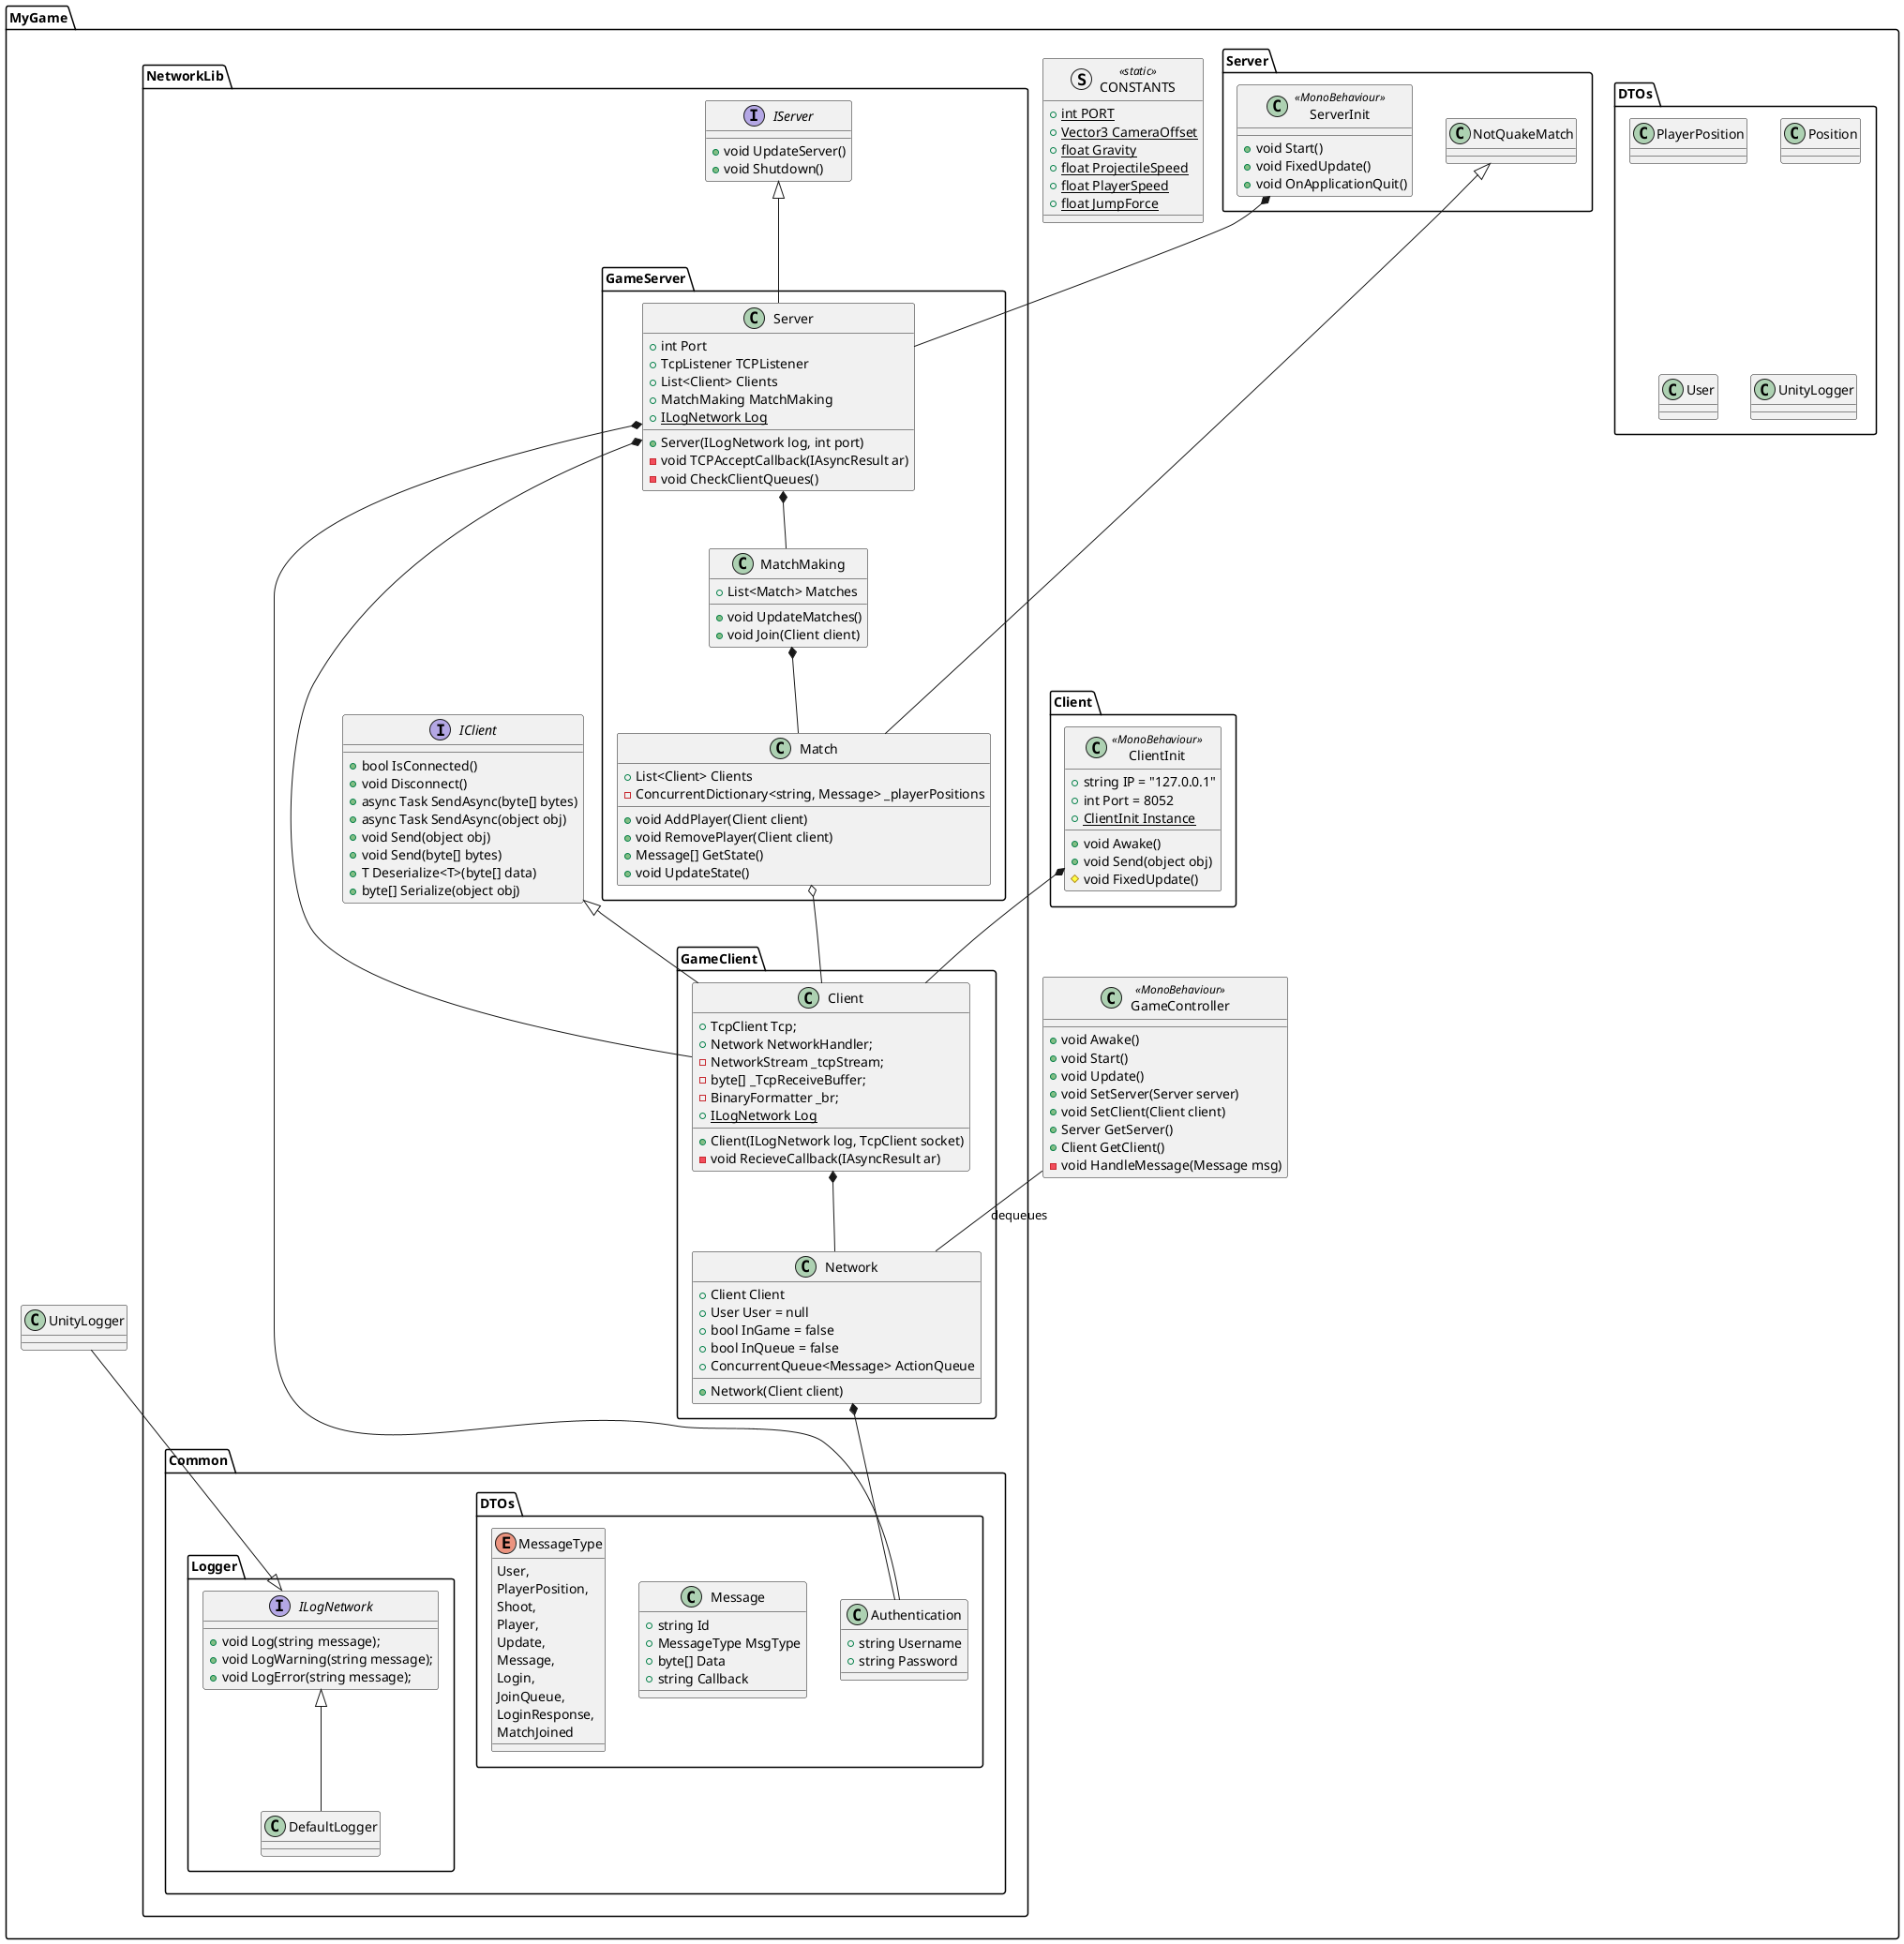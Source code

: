 @startuml

set separator ::
namespace MyGame{
    namespace DTOs{
        class PlayerPosition{}
        class Position{}
        class User{}
        class UnityLogger{}
    }
    class GameController <<MonoBehaviour>>{
        + void Awake()
        + void Start()
        + void Update()
        + void SetServer(Server server)
        + void SetClient(Client client)
        + Server GetServer()
        + Client GetClient()
        - void HandleMessage(Message msg)
    }

    namespace NetworkLib{
        namespace Common{
            namespace DTOs{
                class Authentication{
                    + string Username
                    + string Password
                }
                class Message{
                    + string Id
                    + MessageType MsgType
                    + byte[] Data
                    + string Callback
                }
                enum MessageType{
                    User,
                    PlayerPosition,
                    Shoot,
                    Player,
                    Update,
                    Message,
                    Login,
                    JoinQueue,
                    LoginResponse,
                    MatchJoined
                }
            }
            namespace Logger{
                interface ILogNetwork{
                    + void Log(string message);
                    + void LogWarning(string message);
                    + void LogError(string message);
                }
                class DefaultLogger{

                }
                DefaultLogger -up-|> ILogNetwork
            }
        }
        interface IClient{
            + bool IsConnected()
            + void Disconnect()
            + async Task SendAsync(byte[] bytes)
            + async Task SendAsync(object obj)
            + void Send(object obj)
            + void Send(byte[] bytes)
            + T Deserialize<T>(byte[] data)
            + byte[] Serialize(object obj)
        }
        interface IServer{
            + void UpdateServer()
            + void Shutdown()
        }

        namespace GameClient{
            class Client {
                + TcpClient Tcp;
                + Network NetworkHandler;
                - NetworkStream _tcpStream;
                - byte[] _TcpReceiveBuffer;
                - BinaryFormatter _br;
                + {static} ILogNetwork Log
                + Client(ILogNetwork log, TcpClient socket)
                - void RecieveCallback(IAsyncResult ar)
            }
            class Network {
                + Client Client
                + User User = null
                + bool InGame = false
                + bool InQueue = false
                + ConcurrentQueue<Message> ActionQueue
                + Network(Client client)
            }
        }
        namespace GameServer{
            class Server{
                + int Port
                + TcpListener TCPListener
                + List<Client> Clients
                + MatchMaking MatchMaking
                + {static} ILogNetwork Log
                + Server(ILogNetwork log, int port)
                - void TCPAcceptCallback(IAsyncResult ar)
                - void CheckClientQueues()
            }
            class Match{
                + List<Client> Clients
                - ConcurrentDictionary<string, Message> _playerPositions
                + void AddPlayer(Client client)
                + void RemovePlayer(Client client)
                + Message[] GetState()
                + void UpdateState()
            }
            class MatchMaking{
                + List<Match> Matches
                + void UpdateMatches()
                + void Join(Client client)
            }
        }

    }

    struct CONSTANTS <<static>> {
        + {static} int PORT
        + {static} Vector3 CameraOffset
        + {static} float Gravity
        + {static} float ProjectileSpeed
        + {static} float PlayerSpeed
        + {static} float JumpForce
    }

    namespace Client{
        class ClientInit <<MonoBehaviour>>{
            + string IP = "127.0.0.1"
            + int Port = 8052
            + {static} ClientInit Instance
            + void Awake()
            + void Send(object obj)
            # void FixedUpdate()
        }
    }
    namespace Server{
        class ServerInit <<MonoBehaviour>>{
            + void Start()
            + void FixedUpdate()
            + void OnApplicationQuit()
        }
        class NotQuakeMatch{

        }
    }
    class UnityLogger{}

}


MyGame::NetworkLib::GameClient::Client *-- MyGame::NetworkLib::GameClient::Network

MyGame::NetworkLib::GameServer::Server *-- MyGame::NetworkLib::GameServer::MatchMaking
MyGame::NetworkLib::GameServer::Server *-- MyGame::NetworkLib::GameClient::Client
MyGame::NetworkLib::GameServer::MatchMaking *-- MyGame::NetworkLib::GameServer::Match
MyGame::NetworkLib::GameServer::Match o-- MyGame::NetworkLib::GameClient::Client
MyGame::NetworkLib::IClient <|-- MyGame::NetworkLib::GameClient::Client
MyGame::NetworkLib::IServer <|-- MyGame::NetworkLib::GameServer::Server

MyGame::NetworkLib::GameServer::Server *-- MyGame::NetworkLib::Common::DTOs::Authentication
MyGame::NetworkLib::GameClient::Network *-- MyGame::NetworkLib::Common::DTOs::Authentication

MyGame::UnityLogger --|> MyGame::NetworkLib::Common::Logger::ILogNetwork

MyGame::Client::ClientInit *-- MyGame::NetworkLib::GameClient::Client
MyGame::Server::ServerInit *-- MyGame::NetworkLib::GameServer::Server
MyGame::Server::NotQuakeMatch <|-- MyGame::NetworkLib::GameServer::Match

MyGame::GameController -- MyGame::NetworkLib::GameClient::Network : "dequeues"


@enduml
